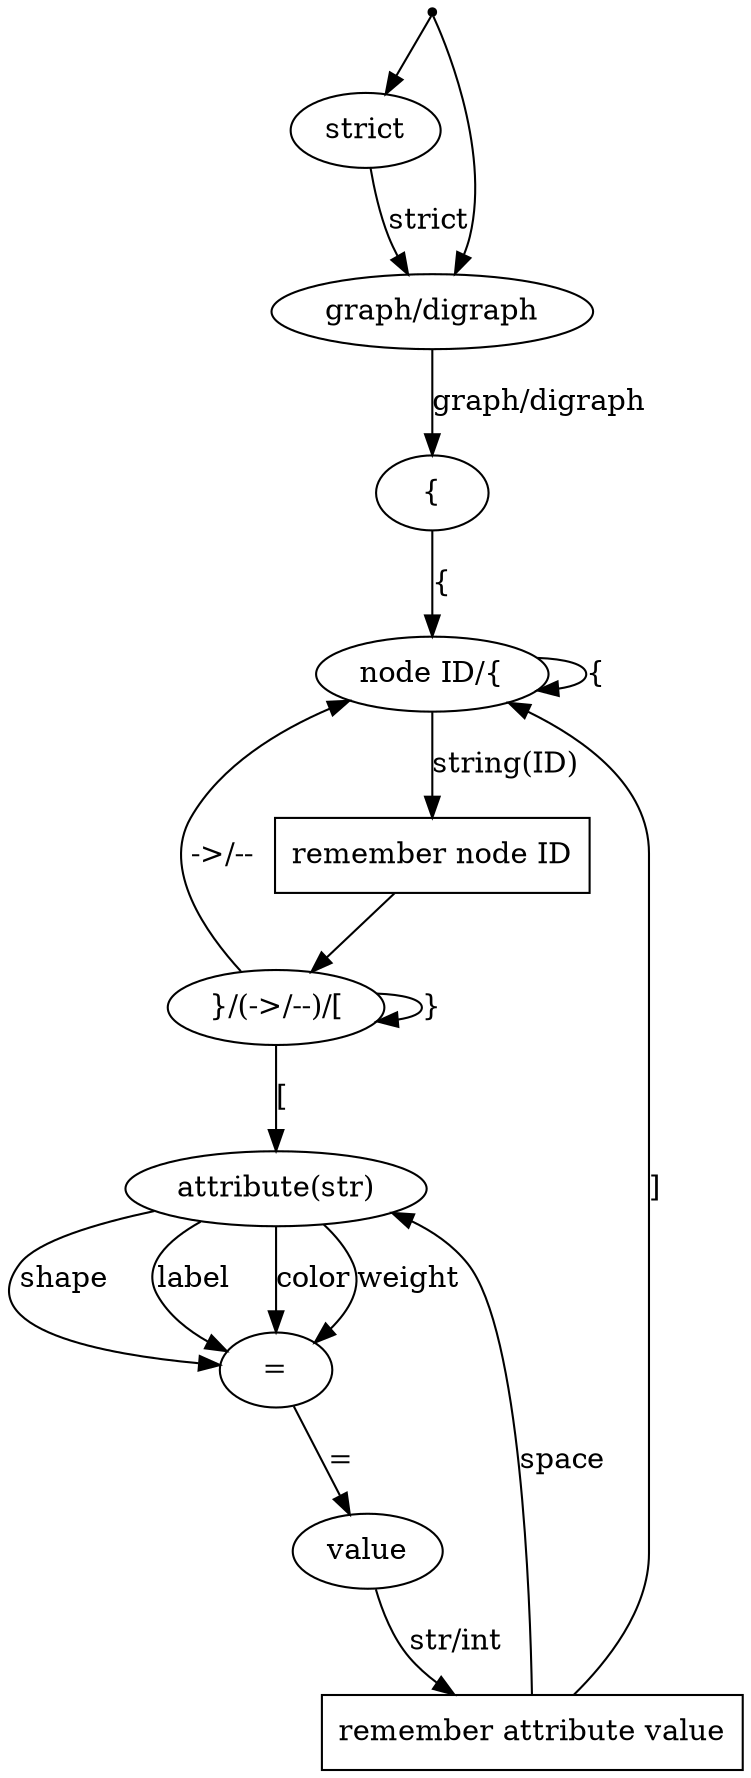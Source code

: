 digraph {
	entrypoint [shape = "point"]
	strict_node [shape = "ellipse" label = "strict"]
	graph_digraph [shape = "ellipse" label = "graph/digraph"]
	entrypoint -> {strict_node graph_digraph} 
	strict_node -> graph_digraph [label="strict"]


	open_curly_bracket [shape = "ellipse" label = "{"]
	after_node_id [shape = "ellipse" label = "}/(->/--)/["]
	node_id [shape = "ellipse" label = "node ID/{"]
	graph_digraph -> open_curly_bracket [label="graph/digraph"]
	open_curly_bracket -> node_id [label="{"]
	node_id -> node_id [label="{"]


	remember_node_ID [shape="box" label="remember node ID"]
	node_id -> remember_node_ID [label="string(ID)"]


	attr [shape = "ellipse" label = "attribute(str)"]
	remember_node_ID -> after_node_id
	after_node_id -> node_id [label="->/--"]
	after_node_id -> after_node_id [label="}"]
	after_node_id -> attr [label="["] 


	equal [shape = "ellipse" label = "="]
	attr -> equal [label="shape"]
	attr -> equal [label="label"]
	attr -> equal [label="color"]
	attr -> equal [label="weight"]


	attr_value [shape = "ellipse" label = "value"]
	equal -> attr_value [label="="]

	remember_attr_value [shape="box" label="remember attribute value"]
	attr_value -> remember_attr_value [label="str/int"] 
	remember_attr_value -> attr [label="space"]
	remember_attr_value -> node_id [label="]"]
}
